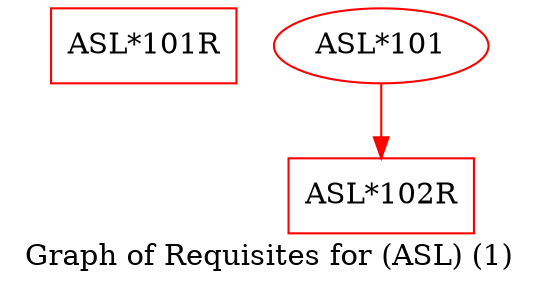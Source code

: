 strict digraph "" {
	graph [bb="0,0,251,131",
		label="Graph of Requisites for (ASL) (1)",
		lheight=0.21,
		lp="125.5,11.5",
		lwidth=3.26
	];
	node [label="\N"];
	"ASL*101R"	[color=red,
		height=0.5,
		pos="65.077,113",
		shape=box,
		width=1.2361];
	"ASL*102R"	[color=red,
		height=0.5,
		pos="179.08,41",
		shape=box,
		width=1.2361];
	"ASL*101"	[color=red,
		height=0.5,
		pos="179.08,113",
		width=1.4263];
	"ASL*101" -> "ASL*102R"	[color=red,
		pos="e,179.08,59.104 179.08,94.697 179.08,86.983 179.08,77.712 179.08,69.112"];
}
